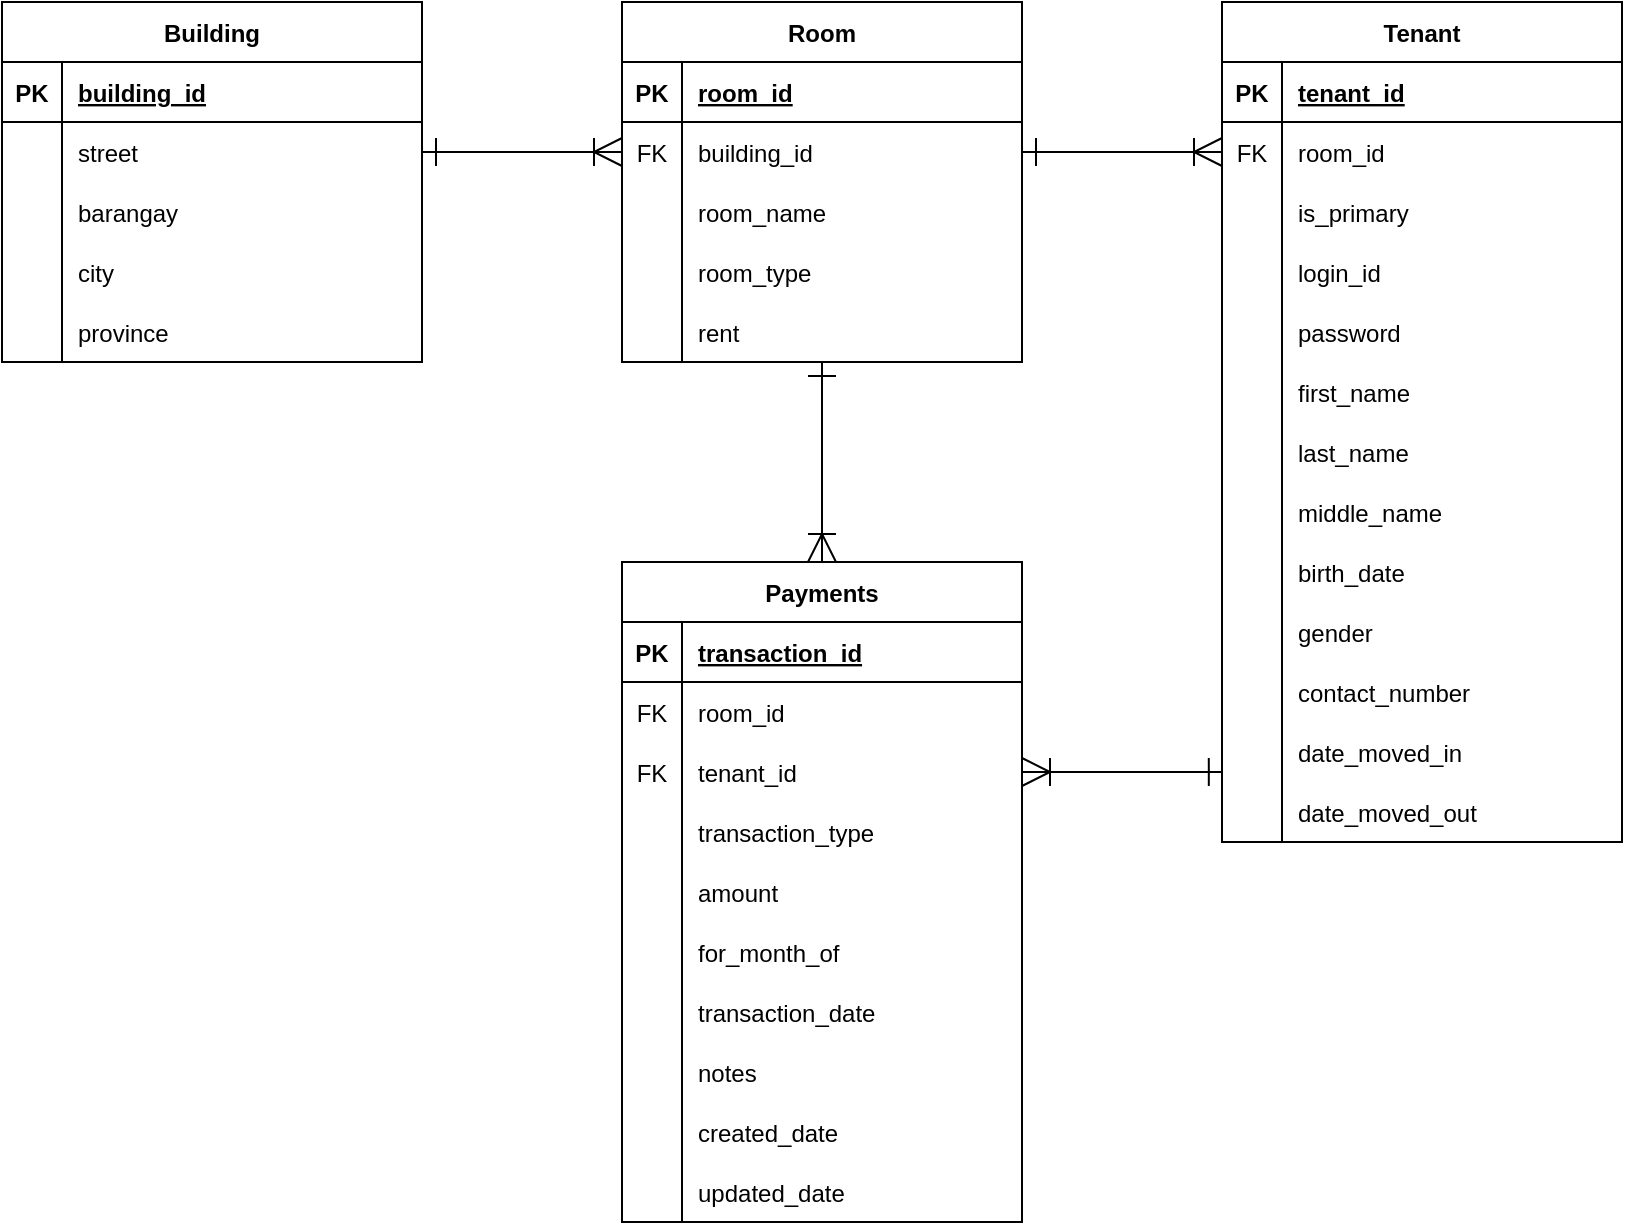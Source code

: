 <mxfile version="28.0.6" pages="2">
  <diagram id="R2lEEEUBdFMjLlhIrx00" name="Database Schema Design (MySQL + AWS RDS)">
    <mxGraphModel dx="1869" dy="1111" grid="1" gridSize="10" guides="1" tooltips="1" connect="1" arrows="1" fold="1" page="1" pageScale="1" pageWidth="850" pageHeight="1100" math="0" shadow="0" extFonts="Permanent Marker^https://fonts.googleapis.com/css?family=Permanent+Marker">
      <root>
        <mxCell id="0" />
        <mxCell id="1" parent="0" />
        <mxCell id="8isron5ahG2u7hWOB7Fe-1" value="Building" style="shape=table;startSize=30;container=1;collapsible=1;childLayout=tableLayout;fixedRows=1;rowLines=0;fontStyle=1;align=center;resizeLast=1;" parent="1" vertex="1">
          <mxGeometry x="130" y="200" width="210" height="180" as="geometry" />
        </mxCell>
        <mxCell id="8isron5ahG2u7hWOB7Fe-2" value="" style="shape=partialRectangle;collapsible=0;dropTarget=0;pointerEvents=0;fillColor=none;points=[[0,0.5],[1,0.5]];portConstraint=eastwest;top=0;left=0;right=0;bottom=1;" parent="8isron5ahG2u7hWOB7Fe-1" vertex="1">
          <mxGeometry y="30" width="210" height="30" as="geometry" />
        </mxCell>
        <mxCell id="8isron5ahG2u7hWOB7Fe-3" value="PK" style="shape=partialRectangle;overflow=hidden;connectable=0;fillColor=none;top=0;left=0;bottom=0;right=0;fontStyle=1;" parent="8isron5ahG2u7hWOB7Fe-2" vertex="1">
          <mxGeometry width="30" height="30" as="geometry">
            <mxRectangle width="30" height="30" as="alternateBounds" />
          </mxGeometry>
        </mxCell>
        <mxCell id="8isron5ahG2u7hWOB7Fe-4" value="building_id" style="shape=partialRectangle;overflow=hidden;connectable=0;fillColor=none;top=0;left=0;bottom=0;right=0;align=left;spacingLeft=6;fontStyle=5;" parent="8isron5ahG2u7hWOB7Fe-2" vertex="1">
          <mxGeometry x="30" width="180" height="30" as="geometry">
            <mxRectangle width="180" height="30" as="alternateBounds" />
          </mxGeometry>
        </mxCell>
        <mxCell id="8isron5ahG2u7hWOB7Fe-5" value="" style="shape=partialRectangle;collapsible=0;dropTarget=0;pointerEvents=0;fillColor=none;points=[[0,0.5],[1,0.5]];portConstraint=eastwest;top=0;left=0;right=0;bottom=0;" parent="8isron5ahG2u7hWOB7Fe-1" vertex="1">
          <mxGeometry y="60" width="210" height="30" as="geometry" />
        </mxCell>
        <mxCell id="8isron5ahG2u7hWOB7Fe-6" value="" style="shape=partialRectangle;overflow=hidden;connectable=0;fillColor=none;top=0;left=0;bottom=0;right=0;" parent="8isron5ahG2u7hWOB7Fe-5" vertex="1">
          <mxGeometry width="30" height="30" as="geometry">
            <mxRectangle width="30" height="30" as="alternateBounds" />
          </mxGeometry>
        </mxCell>
        <mxCell id="8isron5ahG2u7hWOB7Fe-7" value="street" style="shape=partialRectangle;overflow=hidden;connectable=0;fillColor=none;top=0;left=0;bottom=0;right=0;align=left;spacingLeft=6;" parent="8isron5ahG2u7hWOB7Fe-5" vertex="1">
          <mxGeometry x="30" width="180" height="30" as="geometry">
            <mxRectangle width="180" height="30" as="alternateBounds" />
          </mxGeometry>
        </mxCell>
        <mxCell id="8isron5ahG2u7hWOB7Fe-140" value="" style="shape=partialRectangle;collapsible=0;dropTarget=0;pointerEvents=0;fillColor=none;points=[[0,0.5],[1,0.5]];portConstraint=eastwest;top=0;left=0;right=0;bottom=0;" parent="8isron5ahG2u7hWOB7Fe-1" vertex="1">
          <mxGeometry y="90" width="210" height="30" as="geometry" />
        </mxCell>
        <mxCell id="8isron5ahG2u7hWOB7Fe-141" value="" style="shape=partialRectangle;overflow=hidden;connectable=0;fillColor=none;top=0;left=0;bottom=0;right=0;" parent="8isron5ahG2u7hWOB7Fe-140" vertex="1">
          <mxGeometry width="30" height="30" as="geometry">
            <mxRectangle width="30" height="30" as="alternateBounds" />
          </mxGeometry>
        </mxCell>
        <mxCell id="8isron5ahG2u7hWOB7Fe-142" value="barangay" style="shape=partialRectangle;overflow=hidden;connectable=0;fillColor=none;top=0;left=0;bottom=0;right=0;align=left;spacingLeft=6;" parent="8isron5ahG2u7hWOB7Fe-140" vertex="1">
          <mxGeometry x="30" width="180" height="30" as="geometry">
            <mxRectangle width="180" height="30" as="alternateBounds" />
          </mxGeometry>
        </mxCell>
        <mxCell id="8isron5ahG2u7hWOB7Fe-143" value="" style="shape=partialRectangle;collapsible=0;dropTarget=0;pointerEvents=0;fillColor=none;points=[[0,0.5],[1,0.5]];portConstraint=eastwest;top=0;left=0;right=0;bottom=0;" parent="8isron5ahG2u7hWOB7Fe-1" vertex="1">
          <mxGeometry y="120" width="210" height="30" as="geometry" />
        </mxCell>
        <mxCell id="8isron5ahG2u7hWOB7Fe-144" value="" style="shape=partialRectangle;overflow=hidden;connectable=0;fillColor=none;top=0;left=0;bottom=0;right=0;" parent="8isron5ahG2u7hWOB7Fe-143" vertex="1">
          <mxGeometry width="30" height="30" as="geometry">
            <mxRectangle width="30" height="30" as="alternateBounds" />
          </mxGeometry>
        </mxCell>
        <mxCell id="8isron5ahG2u7hWOB7Fe-145" value="city" style="shape=partialRectangle;overflow=hidden;connectable=0;fillColor=none;top=0;left=0;bottom=0;right=0;align=left;spacingLeft=6;" parent="8isron5ahG2u7hWOB7Fe-143" vertex="1">
          <mxGeometry x="30" width="180" height="30" as="geometry">
            <mxRectangle width="180" height="30" as="alternateBounds" />
          </mxGeometry>
        </mxCell>
        <mxCell id="8isron5ahG2u7hWOB7Fe-146" value="" style="shape=partialRectangle;collapsible=0;dropTarget=0;pointerEvents=0;fillColor=none;points=[[0,0.5],[1,0.5]];portConstraint=eastwest;top=0;left=0;right=0;bottom=0;" parent="8isron5ahG2u7hWOB7Fe-1" vertex="1">
          <mxGeometry y="150" width="210" height="30" as="geometry" />
        </mxCell>
        <mxCell id="8isron5ahG2u7hWOB7Fe-147" value="" style="shape=partialRectangle;overflow=hidden;connectable=0;fillColor=none;top=0;left=0;bottom=0;right=0;" parent="8isron5ahG2u7hWOB7Fe-146" vertex="1">
          <mxGeometry width="30" height="30" as="geometry">
            <mxRectangle width="30" height="30" as="alternateBounds" />
          </mxGeometry>
        </mxCell>
        <mxCell id="8isron5ahG2u7hWOB7Fe-148" value="province" style="shape=partialRectangle;overflow=hidden;connectable=0;fillColor=none;top=0;left=0;bottom=0;right=0;align=left;spacingLeft=6;" parent="8isron5ahG2u7hWOB7Fe-146" vertex="1">
          <mxGeometry x="30" width="180" height="30" as="geometry">
            <mxRectangle width="180" height="30" as="alternateBounds" />
          </mxGeometry>
        </mxCell>
        <mxCell id="8isron5ahG2u7hWOB7Fe-11" value="Room" style="shape=table;startSize=30;container=1;collapsible=1;childLayout=tableLayout;fixedRows=1;rowLines=0;fontStyle=1;align=center;resizeLast=1;" parent="1" vertex="1">
          <mxGeometry x="440" y="200" width="200" height="180" as="geometry" />
        </mxCell>
        <mxCell id="8isron5ahG2u7hWOB7Fe-12" value="" style="shape=partialRectangle;collapsible=0;dropTarget=0;pointerEvents=0;fillColor=none;points=[[0,0.5],[1,0.5]];portConstraint=eastwest;top=0;left=0;right=0;bottom=1;" parent="8isron5ahG2u7hWOB7Fe-11" vertex="1">
          <mxGeometry y="30" width="200" height="30" as="geometry" />
        </mxCell>
        <mxCell id="8isron5ahG2u7hWOB7Fe-13" value="PK" style="shape=partialRectangle;overflow=hidden;connectable=0;fillColor=none;top=0;left=0;bottom=0;right=0;fontStyle=1;" parent="8isron5ahG2u7hWOB7Fe-12" vertex="1">
          <mxGeometry width="30" height="30" as="geometry">
            <mxRectangle width="30" height="30" as="alternateBounds" />
          </mxGeometry>
        </mxCell>
        <mxCell id="8isron5ahG2u7hWOB7Fe-14" value="room_id" style="shape=partialRectangle;overflow=hidden;connectable=0;fillColor=none;top=0;left=0;bottom=0;right=0;align=left;spacingLeft=6;fontStyle=5;" parent="8isron5ahG2u7hWOB7Fe-12" vertex="1">
          <mxGeometry x="30" width="170" height="30" as="geometry">
            <mxRectangle width="170" height="30" as="alternateBounds" />
          </mxGeometry>
        </mxCell>
        <mxCell id="8isron5ahG2u7hWOB7Fe-15" value="" style="shape=partialRectangle;collapsible=0;dropTarget=0;pointerEvents=0;fillColor=none;points=[[0,0.5],[1,0.5]];portConstraint=eastwest;top=0;left=0;right=0;bottom=0;" parent="8isron5ahG2u7hWOB7Fe-11" vertex="1">
          <mxGeometry y="60" width="200" height="30" as="geometry" />
        </mxCell>
        <mxCell id="8isron5ahG2u7hWOB7Fe-16" value="FK" style="shape=partialRectangle;overflow=hidden;connectable=0;fillColor=none;top=0;left=0;bottom=0;right=0;" parent="8isron5ahG2u7hWOB7Fe-15" vertex="1">
          <mxGeometry width="30" height="30" as="geometry">
            <mxRectangle width="30" height="30" as="alternateBounds" />
          </mxGeometry>
        </mxCell>
        <mxCell id="8isron5ahG2u7hWOB7Fe-17" value="building_id" style="shape=partialRectangle;overflow=hidden;connectable=0;fillColor=none;top=0;left=0;bottom=0;right=0;align=left;spacingLeft=6;" parent="8isron5ahG2u7hWOB7Fe-15" vertex="1">
          <mxGeometry x="30" width="170" height="30" as="geometry">
            <mxRectangle width="170" height="30" as="alternateBounds" />
          </mxGeometry>
        </mxCell>
        <mxCell id="8isron5ahG2u7hWOB7Fe-22" value="" style="shape=partialRectangle;collapsible=0;dropTarget=0;pointerEvents=0;fillColor=none;points=[[0,0.5],[1,0.5]];portConstraint=eastwest;top=0;left=0;right=0;bottom=0;" parent="8isron5ahG2u7hWOB7Fe-11" vertex="1">
          <mxGeometry y="90" width="200" height="30" as="geometry" />
        </mxCell>
        <mxCell id="8isron5ahG2u7hWOB7Fe-23" value="" style="shape=partialRectangle;overflow=hidden;connectable=0;fillColor=none;top=0;left=0;bottom=0;right=0;" parent="8isron5ahG2u7hWOB7Fe-22" vertex="1">
          <mxGeometry width="30" height="30" as="geometry">
            <mxRectangle width="30" height="30" as="alternateBounds" />
          </mxGeometry>
        </mxCell>
        <mxCell id="8isron5ahG2u7hWOB7Fe-24" value="room_name" style="shape=partialRectangle;overflow=hidden;connectable=0;fillColor=none;top=0;left=0;bottom=0;right=0;align=left;spacingLeft=6;" parent="8isron5ahG2u7hWOB7Fe-22" vertex="1">
          <mxGeometry x="30" width="170" height="30" as="geometry">
            <mxRectangle width="170" height="30" as="alternateBounds" />
          </mxGeometry>
        </mxCell>
        <mxCell id="8isron5ahG2u7hWOB7Fe-25" value="" style="shape=partialRectangle;collapsible=0;dropTarget=0;pointerEvents=0;fillColor=none;points=[[0,0.5],[1,0.5]];portConstraint=eastwest;top=0;left=0;right=0;bottom=0;" parent="8isron5ahG2u7hWOB7Fe-11" vertex="1">
          <mxGeometry y="120" width="200" height="30" as="geometry" />
        </mxCell>
        <mxCell id="8isron5ahG2u7hWOB7Fe-26" value="" style="shape=partialRectangle;overflow=hidden;connectable=0;fillColor=none;top=0;left=0;bottom=0;right=0;" parent="8isron5ahG2u7hWOB7Fe-25" vertex="1">
          <mxGeometry width="30" height="30" as="geometry">
            <mxRectangle width="30" height="30" as="alternateBounds" />
          </mxGeometry>
        </mxCell>
        <mxCell id="8isron5ahG2u7hWOB7Fe-27" value="room_type" style="shape=partialRectangle;overflow=hidden;connectable=0;fillColor=none;top=0;left=0;bottom=0;right=0;align=left;spacingLeft=6;" parent="8isron5ahG2u7hWOB7Fe-25" vertex="1">
          <mxGeometry x="30" width="170" height="30" as="geometry">
            <mxRectangle width="170" height="30" as="alternateBounds" />
          </mxGeometry>
        </mxCell>
        <mxCell id="8isron5ahG2u7hWOB7Fe-149" value="" style="shape=partialRectangle;collapsible=0;dropTarget=0;pointerEvents=0;fillColor=none;points=[[0,0.5],[1,0.5]];portConstraint=eastwest;top=0;left=0;right=0;bottom=0;" parent="8isron5ahG2u7hWOB7Fe-11" vertex="1">
          <mxGeometry y="150" width="200" height="30" as="geometry" />
        </mxCell>
        <mxCell id="8isron5ahG2u7hWOB7Fe-150" value="" style="shape=partialRectangle;overflow=hidden;connectable=0;fillColor=none;top=0;left=0;bottom=0;right=0;" parent="8isron5ahG2u7hWOB7Fe-149" vertex="1">
          <mxGeometry width="30" height="30" as="geometry">
            <mxRectangle width="30" height="30" as="alternateBounds" />
          </mxGeometry>
        </mxCell>
        <mxCell id="8isron5ahG2u7hWOB7Fe-151" value="rent" style="shape=partialRectangle;overflow=hidden;connectable=0;fillColor=none;top=0;left=0;bottom=0;right=0;align=left;spacingLeft=6;" parent="8isron5ahG2u7hWOB7Fe-149" vertex="1">
          <mxGeometry x="30" width="170" height="30" as="geometry">
            <mxRectangle width="170" height="30" as="alternateBounds" />
          </mxGeometry>
        </mxCell>
        <mxCell id="8isron5ahG2u7hWOB7Fe-152" value="Tenant" style="shape=table;startSize=30;container=1;collapsible=1;childLayout=tableLayout;fixedRows=1;rowLines=0;fontStyle=1;align=center;resizeLast=1;" parent="1" vertex="1">
          <mxGeometry x="740" y="200" width="200" height="420" as="geometry" />
        </mxCell>
        <mxCell id="8isron5ahG2u7hWOB7Fe-153" value="" style="shape=partialRectangle;collapsible=0;dropTarget=0;pointerEvents=0;fillColor=none;points=[[0,0.5],[1,0.5]];portConstraint=eastwest;top=0;left=0;right=0;bottom=1;" parent="8isron5ahG2u7hWOB7Fe-152" vertex="1">
          <mxGeometry y="30" width="200" height="30" as="geometry" />
        </mxCell>
        <mxCell id="8isron5ahG2u7hWOB7Fe-154" value="PK" style="shape=partialRectangle;overflow=hidden;connectable=0;fillColor=none;top=0;left=0;bottom=0;right=0;fontStyle=1;" parent="8isron5ahG2u7hWOB7Fe-153" vertex="1">
          <mxGeometry width="30" height="30" as="geometry">
            <mxRectangle width="30" height="30" as="alternateBounds" />
          </mxGeometry>
        </mxCell>
        <mxCell id="8isron5ahG2u7hWOB7Fe-155" value="tenant_id" style="shape=partialRectangle;overflow=hidden;connectable=0;fillColor=none;top=0;left=0;bottom=0;right=0;align=left;spacingLeft=6;fontStyle=5;" parent="8isron5ahG2u7hWOB7Fe-153" vertex="1">
          <mxGeometry x="30" width="170" height="30" as="geometry">
            <mxRectangle width="170" height="30" as="alternateBounds" />
          </mxGeometry>
        </mxCell>
        <mxCell id="8isron5ahG2u7hWOB7Fe-156" value="" style="shape=partialRectangle;collapsible=0;dropTarget=0;pointerEvents=0;fillColor=none;points=[[0,0.5],[1,0.5]];portConstraint=eastwest;top=0;left=0;right=0;bottom=0;" parent="8isron5ahG2u7hWOB7Fe-152" vertex="1">
          <mxGeometry y="60" width="200" height="30" as="geometry" />
        </mxCell>
        <mxCell id="8isron5ahG2u7hWOB7Fe-157" value="FK" style="shape=partialRectangle;overflow=hidden;connectable=0;fillColor=none;top=0;left=0;bottom=0;right=0;" parent="8isron5ahG2u7hWOB7Fe-156" vertex="1">
          <mxGeometry width="30" height="30" as="geometry">
            <mxRectangle width="30" height="30" as="alternateBounds" />
          </mxGeometry>
        </mxCell>
        <mxCell id="8isron5ahG2u7hWOB7Fe-158" value="room_id" style="shape=partialRectangle;overflow=hidden;connectable=0;fillColor=none;top=0;left=0;bottom=0;right=0;align=left;spacingLeft=6;" parent="8isron5ahG2u7hWOB7Fe-156" vertex="1">
          <mxGeometry x="30" width="170" height="30" as="geometry">
            <mxRectangle width="170" height="30" as="alternateBounds" />
          </mxGeometry>
        </mxCell>
        <mxCell id="8isron5ahG2u7hWOB7Fe-159" value="" style="shape=partialRectangle;collapsible=0;dropTarget=0;pointerEvents=0;fillColor=none;points=[[0,0.5],[1,0.5]];portConstraint=eastwest;top=0;left=0;right=0;bottom=0;" parent="8isron5ahG2u7hWOB7Fe-152" vertex="1">
          <mxGeometry y="90" width="200" height="30" as="geometry" />
        </mxCell>
        <mxCell id="8isron5ahG2u7hWOB7Fe-160" value="" style="shape=partialRectangle;overflow=hidden;connectable=0;fillColor=none;top=0;left=0;bottom=0;right=0;" parent="8isron5ahG2u7hWOB7Fe-159" vertex="1">
          <mxGeometry width="30" height="30" as="geometry">
            <mxRectangle width="30" height="30" as="alternateBounds" />
          </mxGeometry>
        </mxCell>
        <mxCell id="8isron5ahG2u7hWOB7Fe-161" value="is_primary" style="shape=partialRectangle;overflow=hidden;connectable=0;fillColor=none;top=0;left=0;bottom=0;right=0;align=left;spacingLeft=6;" parent="8isron5ahG2u7hWOB7Fe-159" vertex="1">
          <mxGeometry x="30" width="170" height="30" as="geometry">
            <mxRectangle width="170" height="30" as="alternateBounds" />
          </mxGeometry>
        </mxCell>
        <mxCell id="8isron5ahG2u7hWOB7Fe-162" value="" style="shape=partialRectangle;collapsible=0;dropTarget=0;pointerEvents=0;fillColor=none;points=[[0,0.5],[1,0.5]];portConstraint=eastwest;top=0;left=0;right=0;bottom=0;" parent="8isron5ahG2u7hWOB7Fe-152" vertex="1">
          <mxGeometry y="120" width="200" height="30" as="geometry" />
        </mxCell>
        <mxCell id="8isron5ahG2u7hWOB7Fe-163" value="" style="shape=partialRectangle;overflow=hidden;connectable=0;fillColor=none;top=0;left=0;bottom=0;right=0;" parent="8isron5ahG2u7hWOB7Fe-162" vertex="1">
          <mxGeometry width="30" height="30" as="geometry">
            <mxRectangle width="30" height="30" as="alternateBounds" />
          </mxGeometry>
        </mxCell>
        <mxCell id="8isron5ahG2u7hWOB7Fe-164" value="login_id" style="shape=partialRectangle;overflow=hidden;connectable=0;fillColor=none;top=0;left=0;bottom=0;right=0;align=left;spacingLeft=6;" parent="8isron5ahG2u7hWOB7Fe-162" vertex="1">
          <mxGeometry x="30" width="170" height="30" as="geometry">
            <mxRectangle width="170" height="30" as="alternateBounds" />
          </mxGeometry>
        </mxCell>
        <mxCell id="8isron5ahG2u7hWOB7Fe-165" value="" style="shape=partialRectangle;collapsible=0;dropTarget=0;pointerEvents=0;fillColor=none;points=[[0,0.5],[1,0.5]];portConstraint=eastwest;top=0;left=0;right=0;bottom=0;" parent="8isron5ahG2u7hWOB7Fe-152" vertex="1">
          <mxGeometry y="150" width="200" height="30" as="geometry" />
        </mxCell>
        <mxCell id="8isron5ahG2u7hWOB7Fe-166" value="" style="shape=partialRectangle;overflow=hidden;connectable=0;fillColor=none;top=0;left=0;bottom=0;right=0;" parent="8isron5ahG2u7hWOB7Fe-165" vertex="1">
          <mxGeometry width="30" height="30" as="geometry">
            <mxRectangle width="30" height="30" as="alternateBounds" />
          </mxGeometry>
        </mxCell>
        <mxCell id="8isron5ahG2u7hWOB7Fe-167" value="password" style="shape=partialRectangle;overflow=hidden;connectable=0;fillColor=none;top=0;left=0;bottom=0;right=0;align=left;spacingLeft=6;" parent="8isron5ahG2u7hWOB7Fe-165" vertex="1">
          <mxGeometry x="30" width="170" height="30" as="geometry">
            <mxRectangle width="170" height="30" as="alternateBounds" />
          </mxGeometry>
        </mxCell>
        <mxCell id="8isron5ahG2u7hWOB7Fe-168" value="" style="shape=partialRectangle;collapsible=0;dropTarget=0;pointerEvents=0;fillColor=none;points=[[0,0.5],[1,0.5]];portConstraint=eastwest;top=0;left=0;right=0;bottom=0;" parent="8isron5ahG2u7hWOB7Fe-152" vertex="1">
          <mxGeometry y="180" width="200" height="30" as="geometry" />
        </mxCell>
        <mxCell id="8isron5ahG2u7hWOB7Fe-169" value="" style="shape=partialRectangle;overflow=hidden;connectable=0;fillColor=none;top=0;left=0;bottom=0;right=0;" parent="8isron5ahG2u7hWOB7Fe-168" vertex="1">
          <mxGeometry width="30" height="30" as="geometry">
            <mxRectangle width="30" height="30" as="alternateBounds" />
          </mxGeometry>
        </mxCell>
        <mxCell id="8isron5ahG2u7hWOB7Fe-170" value="first_name" style="shape=partialRectangle;overflow=hidden;connectable=0;fillColor=none;top=0;left=0;bottom=0;right=0;align=left;spacingLeft=6;" parent="8isron5ahG2u7hWOB7Fe-168" vertex="1">
          <mxGeometry x="30" width="170" height="30" as="geometry">
            <mxRectangle width="170" height="30" as="alternateBounds" />
          </mxGeometry>
        </mxCell>
        <mxCell id="8isron5ahG2u7hWOB7Fe-171" value="" style="shape=partialRectangle;collapsible=0;dropTarget=0;pointerEvents=0;fillColor=none;points=[[0,0.5],[1,0.5]];portConstraint=eastwest;top=0;left=0;right=0;bottom=0;" parent="8isron5ahG2u7hWOB7Fe-152" vertex="1">
          <mxGeometry y="210" width="200" height="30" as="geometry" />
        </mxCell>
        <mxCell id="8isron5ahG2u7hWOB7Fe-172" value="" style="shape=partialRectangle;overflow=hidden;connectable=0;fillColor=none;top=0;left=0;bottom=0;right=0;" parent="8isron5ahG2u7hWOB7Fe-171" vertex="1">
          <mxGeometry width="30" height="30" as="geometry">
            <mxRectangle width="30" height="30" as="alternateBounds" />
          </mxGeometry>
        </mxCell>
        <mxCell id="8isron5ahG2u7hWOB7Fe-173" value="last_name" style="shape=partialRectangle;overflow=hidden;connectable=0;fillColor=none;top=0;left=0;bottom=0;right=0;align=left;spacingLeft=6;" parent="8isron5ahG2u7hWOB7Fe-171" vertex="1">
          <mxGeometry x="30" width="170" height="30" as="geometry">
            <mxRectangle width="170" height="30" as="alternateBounds" />
          </mxGeometry>
        </mxCell>
        <mxCell id="8isron5ahG2u7hWOB7Fe-174" value="" style="shape=partialRectangle;collapsible=0;dropTarget=0;pointerEvents=0;fillColor=none;points=[[0,0.5],[1,0.5]];portConstraint=eastwest;top=0;left=0;right=0;bottom=0;" parent="8isron5ahG2u7hWOB7Fe-152" vertex="1">
          <mxGeometry y="240" width="200" height="30" as="geometry" />
        </mxCell>
        <mxCell id="8isron5ahG2u7hWOB7Fe-175" value="" style="shape=partialRectangle;overflow=hidden;connectable=0;fillColor=none;top=0;left=0;bottom=0;right=0;" parent="8isron5ahG2u7hWOB7Fe-174" vertex="1">
          <mxGeometry width="30" height="30" as="geometry">
            <mxRectangle width="30" height="30" as="alternateBounds" />
          </mxGeometry>
        </mxCell>
        <mxCell id="8isron5ahG2u7hWOB7Fe-176" value="middle_name" style="shape=partialRectangle;overflow=hidden;connectable=0;fillColor=none;top=0;left=0;bottom=0;right=0;align=left;spacingLeft=6;" parent="8isron5ahG2u7hWOB7Fe-174" vertex="1">
          <mxGeometry x="30" width="170" height="30" as="geometry">
            <mxRectangle width="170" height="30" as="alternateBounds" />
          </mxGeometry>
        </mxCell>
        <mxCell id="8isron5ahG2u7hWOB7Fe-177" value="" style="shape=partialRectangle;collapsible=0;dropTarget=0;pointerEvents=0;fillColor=none;points=[[0,0.5],[1,0.5]];portConstraint=eastwest;top=0;left=0;right=0;bottom=0;" parent="8isron5ahG2u7hWOB7Fe-152" vertex="1">
          <mxGeometry y="270" width="200" height="30" as="geometry" />
        </mxCell>
        <mxCell id="8isron5ahG2u7hWOB7Fe-178" value="" style="shape=partialRectangle;overflow=hidden;connectable=0;fillColor=none;top=0;left=0;bottom=0;right=0;" parent="8isron5ahG2u7hWOB7Fe-177" vertex="1">
          <mxGeometry width="30" height="30" as="geometry">
            <mxRectangle width="30" height="30" as="alternateBounds" />
          </mxGeometry>
        </mxCell>
        <mxCell id="8isron5ahG2u7hWOB7Fe-179" value="birth_date" style="shape=partialRectangle;overflow=hidden;connectable=0;fillColor=none;top=0;left=0;bottom=0;right=0;align=left;spacingLeft=6;" parent="8isron5ahG2u7hWOB7Fe-177" vertex="1">
          <mxGeometry x="30" width="170" height="30" as="geometry">
            <mxRectangle width="170" height="30" as="alternateBounds" />
          </mxGeometry>
        </mxCell>
        <mxCell id="8isron5ahG2u7hWOB7Fe-180" value="" style="shape=partialRectangle;collapsible=0;dropTarget=0;pointerEvents=0;fillColor=none;points=[[0,0.5],[1,0.5]];portConstraint=eastwest;top=0;left=0;right=0;bottom=0;" parent="8isron5ahG2u7hWOB7Fe-152" vertex="1">
          <mxGeometry y="300" width="200" height="30" as="geometry" />
        </mxCell>
        <mxCell id="8isron5ahG2u7hWOB7Fe-181" value="" style="shape=partialRectangle;overflow=hidden;connectable=0;fillColor=none;top=0;left=0;bottom=0;right=0;" parent="8isron5ahG2u7hWOB7Fe-180" vertex="1">
          <mxGeometry width="30" height="30" as="geometry">
            <mxRectangle width="30" height="30" as="alternateBounds" />
          </mxGeometry>
        </mxCell>
        <mxCell id="8isron5ahG2u7hWOB7Fe-182" value="gender" style="shape=partialRectangle;overflow=hidden;connectable=0;fillColor=none;top=0;left=0;bottom=0;right=0;align=left;spacingLeft=6;" parent="8isron5ahG2u7hWOB7Fe-180" vertex="1">
          <mxGeometry x="30" width="170" height="30" as="geometry">
            <mxRectangle width="170" height="30" as="alternateBounds" />
          </mxGeometry>
        </mxCell>
        <mxCell id="8isron5ahG2u7hWOB7Fe-183" value="" style="shape=partialRectangle;collapsible=0;dropTarget=0;pointerEvents=0;fillColor=none;points=[[0,0.5],[1,0.5]];portConstraint=eastwest;top=0;left=0;right=0;bottom=0;" parent="8isron5ahG2u7hWOB7Fe-152" vertex="1">
          <mxGeometry y="330" width="200" height="30" as="geometry" />
        </mxCell>
        <mxCell id="8isron5ahG2u7hWOB7Fe-184" value="" style="shape=partialRectangle;overflow=hidden;connectable=0;fillColor=none;top=0;left=0;bottom=0;right=0;" parent="8isron5ahG2u7hWOB7Fe-183" vertex="1">
          <mxGeometry width="30" height="30" as="geometry">
            <mxRectangle width="30" height="30" as="alternateBounds" />
          </mxGeometry>
        </mxCell>
        <mxCell id="8isron5ahG2u7hWOB7Fe-185" value="contact_number" style="shape=partialRectangle;overflow=hidden;connectable=0;fillColor=none;top=0;left=0;bottom=0;right=0;align=left;spacingLeft=6;" parent="8isron5ahG2u7hWOB7Fe-183" vertex="1">
          <mxGeometry x="30" width="170" height="30" as="geometry">
            <mxRectangle width="170" height="30" as="alternateBounds" />
          </mxGeometry>
        </mxCell>
        <mxCell id="8isron5ahG2u7hWOB7Fe-186" value="" style="shape=partialRectangle;collapsible=0;dropTarget=0;pointerEvents=0;fillColor=none;points=[[0,0.5],[1,0.5]];portConstraint=eastwest;top=0;left=0;right=0;bottom=0;" parent="8isron5ahG2u7hWOB7Fe-152" vertex="1">
          <mxGeometry y="360" width="200" height="30" as="geometry" />
        </mxCell>
        <mxCell id="8isron5ahG2u7hWOB7Fe-187" value="" style="shape=partialRectangle;overflow=hidden;connectable=0;fillColor=none;top=0;left=0;bottom=0;right=0;" parent="8isron5ahG2u7hWOB7Fe-186" vertex="1">
          <mxGeometry width="30" height="30" as="geometry">
            <mxRectangle width="30" height="30" as="alternateBounds" />
          </mxGeometry>
        </mxCell>
        <mxCell id="8isron5ahG2u7hWOB7Fe-188" value="date_moved_in" style="shape=partialRectangle;overflow=hidden;connectable=0;fillColor=none;top=0;left=0;bottom=0;right=0;align=left;spacingLeft=6;" parent="8isron5ahG2u7hWOB7Fe-186" vertex="1">
          <mxGeometry x="30" width="170" height="30" as="geometry">
            <mxRectangle width="170" height="30" as="alternateBounds" />
          </mxGeometry>
        </mxCell>
        <mxCell id="8isron5ahG2u7hWOB7Fe-189" value="" style="shape=partialRectangle;collapsible=0;dropTarget=0;pointerEvents=0;fillColor=none;points=[[0,0.5],[1,0.5]];portConstraint=eastwest;top=0;left=0;right=0;bottom=0;" parent="8isron5ahG2u7hWOB7Fe-152" vertex="1">
          <mxGeometry y="390" width="200" height="30" as="geometry" />
        </mxCell>
        <mxCell id="8isron5ahG2u7hWOB7Fe-190" value="" style="shape=partialRectangle;overflow=hidden;connectable=0;fillColor=none;top=0;left=0;bottom=0;right=0;" parent="8isron5ahG2u7hWOB7Fe-189" vertex="1">
          <mxGeometry width="30" height="30" as="geometry">
            <mxRectangle width="30" height="30" as="alternateBounds" />
          </mxGeometry>
        </mxCell>
        <mxCell id="8isron5ahG2u7hWOB7Fe-191" value="date_moved_out" style="shape=partialRectangle;overflow=hidden;connectable=0;fillColor=none;top=0;left=0;bottom=0;right=0;align=left;spacingLeft=6;" parent="8isron5ahG2u7hWOB7Fe-189" vertex="1">
          <mxGeometry x="30" width="170" height="30" as="geometry">
            <mxRectangle width="170" height="30" as="alternateBounds" />
          </mxGeometry>
        </mxCell>
        <mxCell id="8isron5ahG2u7hWOB7Fe-192" value="Payments" style="shape=table;startSize=30;container=1;collapsible=1;childLayout=tableLayout;fixedRows=1;rowLines=0;fontStyle=1;align=center;resizeLast=1;" parent="1" vertex="1">
          <mxGeometry x="440" y="480" width="200" height="330" as="geometry" />
        </mxCell>
        <mxCell id="8isron5ahG2u7hWOB7Fe-193" value="" style="shape=partialRectangle;collapsible=0;dropTarget=0;pointerEvents=0;fillColor=none;points=[[0,0.5],[1,0.5]];portConstraint=eastwest;top=0;left=0;right=0;bottom=1;" parent="8isron5ahG2u7hWOB7Fe-192" vertex="1">
          <mxGeometry y="30" width="200" height="30" as="geometry" />
        </mxCell>
        <mxCell id="8isron5ahG2u7hWOB7Fe-194" value="PK" style="shape=partialRectangle;overflow=hidden;connectable=0;fillColor=none;top=0;left=0;bottom=0;right=0;fontStyle=1;" parent="8isron5ahG2u7hWOB7Fe-193" vertex="1">
          <mxGeometry width="30" height="30" as="geometry">
            <mxRectangle width="30" height="30" as="alternateBounds" />
          </mxGeometry>
        </mxCell>
        <mxCell id="8isron5ahG2u7hWOB7Fe-195" value="transaction_id" style="shape=partialRectangle;overflow=hidden;connectable=0;fillColor=none;top=0;left=0;bottom=0;right=0;align=left;spacingLeft=6;fontStyle=5;" parent="8isron5ahG2u7hWOB7Fe-193" vertex="1">
          <mxGeometry x="30" width="170" height="30" as="geometry">
            <mxRectangle width="170" height="30" as="alternateBounds" />
          </mxGeometry>
        </mxCell>
        <mxCell id="8isron5ahG2u7hWOB7Fe-196" value="" style="shape=partialRectangle;collapsible=0;dropTarget=0;pointerEvents=0;fillColor=none;points=[[0,0.5],[1,0.5]];portConstraint=eastwest;top=0;left=0;right=0;bottom=0;" parent="8isron5ahG2u7hWOB7Fe-192" vertex="1">
          <mxGeometry y="60" width="200" height="30" as="geometry" />
        </mxCell>
        <mxCell id="8isron5ahG2u7hWOB7Fe-197" value="FK" style="shape=partialRectangle;overflow=hidden;connectable=0;fillColor=none;top=0;left=0;bottom=0;right=0;" parent="8isron5ahG2u7hWOB7Fe-196" vertex="1">
          <mxGeometry width="30" height="30" as="geometry">
            <mxRectangle width="30" height="30" as="alternateBounds" />
          </mxGeometry>
        </mxCell>
        <mxCell id="8isron5ahG2u7hWOB7Fe-198" value="room_id" style="shape=partialRectangle;overflow=hidden;connectable=0;fillColor=none;top=0;left=0;bottom=0;right=0;align=left;spacingLeft=6;" parent="8isron5ahG2u7hWOB7Fe-196" vertex="1">
          <mxGeometry x="30" width="170" height="30" as="geometry">
            <mxRectangle width="170" height="30" as="alternateBounds" />
          </mxGeometry>
        </mxCell>
        <mxCell id="8isron5ahG2u7hWOB7Fe-199" value="" style="shape=partialRectangle;collapsible=0;dropTarget=0;pointerEvents=0;fillColor=none;points=[[0,0.5],[1,0.5]];portConstraint=eastwest;top=0;left=0;right=0;bottom=0;" parent="8isron5ahG2u7hWOB7Fe-192" vertex="1">
          <mxGeometry y="90" width="200" height="30" as="geometry" />
        </mxCell>
        <mxCell id="8isron5ahG2u7hWOB7Fe-200" value="FK" style="shape=partialRectangle;overflow=hidden;connectable=0;fillColor=none;top=0;left=0;bottom=0;right=0;" parent="8isron5ahG2u7hWOB7Fe-199" vertex="1">
          <mxGeometry width="30" height="30" as="geometry">
            <mxRectangle width="30" height="30" as="alternateBounds" />
          </mxGeometry>
        </mxCell>
        <mxCell id="8isron5ahG2u7hWOB7Fe-201" value="tenant_id" style="shape=partialRectangle;overflow=hidden;connectable=0;fillColor=none;top=0;left=0;bottom=0;right=0;align=left;spacingLeft=6;" parent="8isron5ahG2u7hWOB7Fe-199" vertex="1">
          <mxGeometry x="30" width="170" height="30" as="geometry">
            <mxRectangle width="170" height="30" as="alternateBounds" />
          </mxGeometry>
        </mxCell>
        <mxCell id="8isron5ahG2u7hWOB7Fe-202" value="" style="shape=partialRectangle;collapsible=0;dropTarget=0;pointerEvents=0;fillColor=none;points=[[0,0.5],[1,0.5]];portConstraint=eastwest;top=0;left=0;right=0;bottom=0;" parent="8isron5ahG2u7hWOB7Fe-192" vertex="1">
          <mxGeometry y="120" width="200" height="30" as="geometry" />
        </mxCell>
        <mxCell id="8isron5ahG2u7hWOB7Fe-203" value="" style="shape=partialRectangle;overflow=hidden;connectable=0;fillColor=none;top=0;left=0;bottom=0;right=0;" parent="8isron5ahG2u7hWOB7Fe-202" vertex="1">
          <mxGeometry width="30" height="30" as="geometry">
            <mxRectangle width="30" height="30" as="alternateBounds" />
          </mxGeometry>
        </mxCell>
        <mxCell id="8isron5ahG2u7hWOB7Fe-204" value="transaction_type" style="shape=partialRectangle;overflow=hidden;connectable=0;fillColor=none;top=0;left=0;bottom=0;right=0;align=left;spacingLeft=6;" parent="8isron5ahG2u7hWOB7Fe-202" vertex="1">
          <mxGeometry x="30" width="170" height="30" as="geometry">
            <mxRectangle width="170" height="30" as="alternateBounds" />
          </mxGeometry>
        </mxCell>
        <mxCell id="8isron5ahG2u7hWOB7Fe-205" value="" style="shape=partialRectangle;collapsible=0;dropTarget=0;pointerEvents=0;fillColor=none;points=[[0,0.5],[1,0.5]];portConstraint=eastwest;top=0;left=0;right=0;bottom=0;" parent="8isron5ahG2u7hWOB7Fe-192" vertex="1">
          <mxGeometry y="150" width="200" height="30" as="geometry" />
        </mxCell>
        <mxCell id="8isron5ahG2u7hWOB7Fe-206" value="" style="shape=partialRectangle;overflow=hidden;connectable=0;fillColor=none;top=0;left=0;bottom=0;right=0;" parent="8isron5ahG2u7hWOB7Fe-205" vertex="1">
          <mxGeometry width="30" height="30" as="geometry">
            <mxRectangle width="30" height="30" as="alternateBounds" />
          </mxGeometry>
        </mxCell>
        <mxCell id="8isron5ahG2u7hWOB7Fe-207" value="amount" style="shape=partialRectangle;overflow=hidden;connectable=0;fillColor=none;top=0;left=0;bottom=0;right=0;align=left;spacingLeft=6;" parent="8isron5ahG2u7hWOB7Fe-205" vertex="1">
          <mxGeometry x="30" width="170" height="30" as="geometry">
            <mxRectangle width="170" height="30" as="alternateBounds" />
          </mxGeometry>
        </mxCell>
        <mxCell id="8isron5ahG2u7hWOB7Fe-208" value="" style="shape=partialRectangle;collapsible=0;dropTarget=0;pointerEvents=0;fillColor=none;points=[[0,0.5],[1,0.5]];portConstraint=eastwest;top=0;left=0;right=0;bottom=0;" parent="8isron5ahG2u7hWOB7Fe-192" vertex="1">
          <mxGeometry y="180" width="200" height="30" as="geometry" />
        </mxCell>
        <mxCell id="8isron5ahG2u7hWOB7Fe-209" value="" style="shape=partialRectangle;overflow=hidden;connectable=0;fillColor=none;top=0;left=0;bottom=0;right=0;" parent="8isron5ahG2u7hWOB7Fe-208" vertex="1">
          <mxGeometry width="30" height="30" as="geometry">
            <mxRectangle width="30" height="30" as="alternateBounds" />
          </mxGeometry>
        </mxCell>
        <mxCell id="8isron5ahG2u7hWOB7Fe-210" value="for_month_of" style="shape=partialRectangle;overflow=hidden;connectable=0;fillColor=none;top=0;left=0;bottom=0;right=0;align=left;spacingLeft=6;" parent="8isron5ahG2u7hWOB7Fe-208" vertex="1">
          <mxGeometry x="30" width="170" height="30" as="geometry">
            <mxRectangle width="170" height="30" as="alternateBounds" />
          </mxGeometry>
        </mxCell>
        <mxCell id="8isron5ahG2u7hWOB7Fe-211" value="" style="shape=partialRectangle;collapsible=0;dropTarget=0;pointerEvents=0;fillColor=none;points=[[0,0.5],[1,0.5]];portConstraint=eastwest;top=0;left=0;right=0;bottom=0;" parent="8isron5ahG2u7hWOB7Fe-192" vertex="1">
          <mxGeometry y="210" width="200" height="30" as="geometry" />
        </mxCell>
        <mxCell id="8isron5ahG2u7hWOB7Fe-212" value="" style="shape=partialRectangle;overflow=hidden;connectable=0;fillColor=none;top=0;left=0;bottom=0;right=0;" parent="8isron5ahG2u7hWOB7Fe-211" vertex="1">
          <mxGeometry width="30" height="30" as="geometry">
            <mxRectangle width="30" height="30" as="alternateBounds" />
          </mxGeometry>
        </mxCell>
        <mxCell id="8isron5ahG2u7hWOB7Fe-213" value="transaction_date" style="shape=partialRectangle;overflow=hidden;connectable=0;fillColor=none;top=0;left=0;bottom=0;right=0;align=left;spacingLeft=6;" parent="8isron5ahG2u7hWOB7Fe-211" vertex="1">
          <mxGeometry x="30" width="170" height="30" as="geometry">
            <mxRectangle width="170" height="30" as="alternateBounds" />
          </mxGeometry>
        </mxCell>
        <mxCell id="8isron5ahG2u7hWOB7Fe-214" value="" style="shape=partialRectangle;collapsible=0;dropTarget=0;pointerEvents=0;fillColor=none;points=[[0,0.5],[1,0.5]];portConstraint=eastwest;top=0;left=0;right=0;bottom=0;" parent="8isron5ahG2u7hWOB7Fe-192" vertex="1">
          <mxGeometry y="240" width="200" height="30" as="geometry" />
        </mxCell>
        <mxCell id="8isron5ahG2u7hWOB7Fe-215" value="" style="shape=partialRectangle;overflow=hidden;connectable=0;fillColor=none;top=0;left=0;bottom=0;right=0;" parent="8isron5ahG2u7hWOB7Fe-214" vertex="1">
          <mxGeometry width="30" height="30" as="geometry">
            <mxRectangle width="30" height="30" as="alternateBounds" />
          </mxGeometry>
        </mxCell>
        <mxCell id="8isron5ahG2u7hWOB7Fe-216" value="notes" style="shape=partialRectangle;overflow=hidden;connectable=0;fillColor=none;top=0;left=0;bottom=0;right=0;align=left;spacingLeft=6;" parent="8isron5ahG2u7hWOB7Fe-214" vertex="1">
          <mxGeometry x="30" width="170" height="30" as="geometry">
            <mxRectangle width="170" height="30" as="alternateBounds" />
          </mxGeometry>
        </mxCell>
        <mxCell id="8isron5ahG2u7hWOB7Fe-217" value="" style="shape=partialRectangle;collapsible=0;dropTarget=0;pointerEvents=0;fillColor=none;points=[[0,0.5],[1,0.5]];portConstraint=eastwest;top=0;left=0;right=0;bottom=0;" parent="8isron5ahG2u7hWOB7Fe-192" vertex="1">
          <mxGeometry y="270" width="200" height="30" as="geometry" />
        </mxCell>
        <mxCell id="8isron5ahG2u7hWOB7Fe-218" value="" style="shape=partialRectangle;overflow=hidden;connectable=0;fillColor=none;top=0;left=0;bottom=0;right=0;" parent="8isron5ahG2u7hWOB7Fe-217" vertex="1">
          <mxGeometry width="30" height="30" as="geometry">
            <mxRectangle width="30" height="30" as="alternateBounds" />
          </mxGeometry>
        </mxCell>
        <mxCell id="8isron5ahG2u7hWOB7Fe-219" value="created_date" style="shape=partialRectangle;overflow=hidden;connectable=0;fillColor=none;top=0;left=0;bottom=0;right=0;align=left;spacingLeft=6;" parent="8isron5ahG2u7hWOB7Fe-217" vertex="1">
          <mxGeometry x="30" width="170" height="30" as="geometry">
            <mxRectangle width="170" height="30" as="alternateBounds" />
          </mxGeometry>
        </mxCell>
        <mxCell id="hp5Y7JjJXR1dT7PtJtOg-1" value="" style="shape=partialRectangle;collapsible=0;dropTarget=0;pointerEvents=0;fillColor=none;points=[[0,0.5],[1,0.5]];portConstraint=eastwest;top=0;left=0;right=0;bottom=0;" vertex="1" parent="8isron5ahG2u7hWOB7Fe-192">
          <mxGeometry y="300" width="200" height="30" as="geometry" />
        </mxCell>
        <mxCell id="hp5Y7JjJXR1dT7PtJtOg-2" value="" style="shape=partialRectangle;overflow=hidden;connectable=0;fillColor=none;top=0;left=0;bottom=0;right=0;" vertex="1" parent="hp5Y7JjJXR1dT7PtJtOg-1">
          <mxGeometry width="30" height="30" as="geometry">
            <mxRectangle width="30" height="30" as="alternateBounds" />
          </mxGeometry>
        </mxCell>
        <mxCell id="hp5Y7JjJXR1dT7PtJtOg-3" value="updated_date" style="shape=partialRectangle;overflow=hidden;connectable=0;fillColor=none;top=0;left=0;bottom=0;right=0;align=left;spacingLeft=6;" vertex="1" parent="hp5Y7JjJXR1dT7PtJtOg-1">
          <mxGeometry x="30" width="170" height="30" as="geometry">
            <mxRectangle width="170" height="30" as="alternateBounds" />
          </mxGeometry>
        </mxCell>
        <mxCell id="8isron5ahG2u7hWOB7Fe-232" style="edgeStyle=orthogonalEdgeStyle;rounded=0;orthogonalLoop=1;jettySize=auto;html=1;entryX=0;entryY=0.5;entryDx=0;entryDy=0;startArrow=ERone;startFill=0;endArrow=ERoneToMany;endFill=0;startSize=12;endSize=12;strokeWidth=1;exitX=1;exitY=0.5;exitDx=0;exitDy=0;" parent="1" source="8isron5ahG2u7hWOB7Fe-5" target="8isron5ahG2u7hWOB7Fe-15" edge="1">
          <mxGeometry relative="1" as="geometry">
            <mxPoint x="370" y="320" as="sourcePoint" />
          </mxGeometry>
        </mxCell>
        <mxCell id="8isron5ahG2u7hWOB7Fe-238" style="edgeStyle=orthogonalEdgeStyle;rounded=0;orthogonalLoop=1;jettySize=auto;html=1;entryX=0;entryY=0.5;entryDx=0;entryDy=0;startArrow=ERone;startFill=0;endArrow=ERoneToMany;endFill=0;startSize=12;endSize=12;strokeWidth=1;exitX=1;exitY=0.5;exitDx=0;exitDy=0;" parent="1" source="8isron5ahG2u7hWOB7Fe-15" target="8isron5ahG2u7hWOB7Fe-156" edge="1">
          <mxGeometry relative="1" as="geometry">
            <mxPoint x="380" y="320" as="sourcePoint" />
            <mxPoint x="480" y="320" as="targetPoint" />
          </mxGeometry>
        </mxCell>
        <mxCell id="8isron5ahG2u7hWOB7Fe-239" style="edgeStyle=orthogonalEdgeStyle;rounded=0;orthogonalLoop=1;jettySize=auto;html=1;startArrow=ERone;startFill=0;endArrow=ERoneToMany;endFill=0;startSize=12;endSize=12;strokeWidth=1;exitX=0.5;exitY=1;exitDx=0;exitDy=0;exitPerimeter=0;" parent="1" source="8isron5ahG2u7hWOB7Fe-149" edge="1">
          <mxGeometry relative="1" as="geometry">
            <mxPoint x="700" y="290" as="sourcePoint" />
            <mxPoint x="540" y="480" as="targetPoint" />
          </mxGeometry>
        </mxCell>
        <mxCell id="8isron5ahG2u7hWOB7Fe-240" style="edgeStyle=orthogonalEdgeStyle;rounded=0;orthogonalLoop=1;jettySize=auto;html=1;entryX=1;entryY=0.5;entryDx=0;entryDy=0;startArrow=ERone;startFill=0;endArrow=ERoneToMany;endFill=0;startSize=12;endSize=12;strokeWidth=1;exitX=0.002;exitY=0.832;exitDx=0;exitDy=0;exitPerimeter=0;" parent="1" source="8isron5ahG2u7hWOB7Fe-186" target="8isron5ahG2u7hWOB7Fe-199" edge="1">
          <mxGeometry relative="1" as="geometry">
            <mxPoint x="680" y="390" as="sourcePoint" />
            <mxPoint x="780" y="390" as="targetPoint" />
          </mxGeometry>
        </mxCell>
      </root>
    </mxGraphModel>
  </diagram>
  <diagram id="D3XK26whgFBNjjFO0wdY" name="Spring JPA Entities">
    <mxGraphModel dx="1028" dy="611" grid="1" gridSize="10" guides="1" tooltips="1" connect="1" arrows="1" fold="1" page="1" pageScale="1" pageWidth="850" pageHeight="1100" math="0" shadow="0">
      <root>
        <mxCell id="0" />
        <mxCell id="1" parent="0" />
      </root>
    </mxGraphModel>
  </diagram>
</mxfile>
